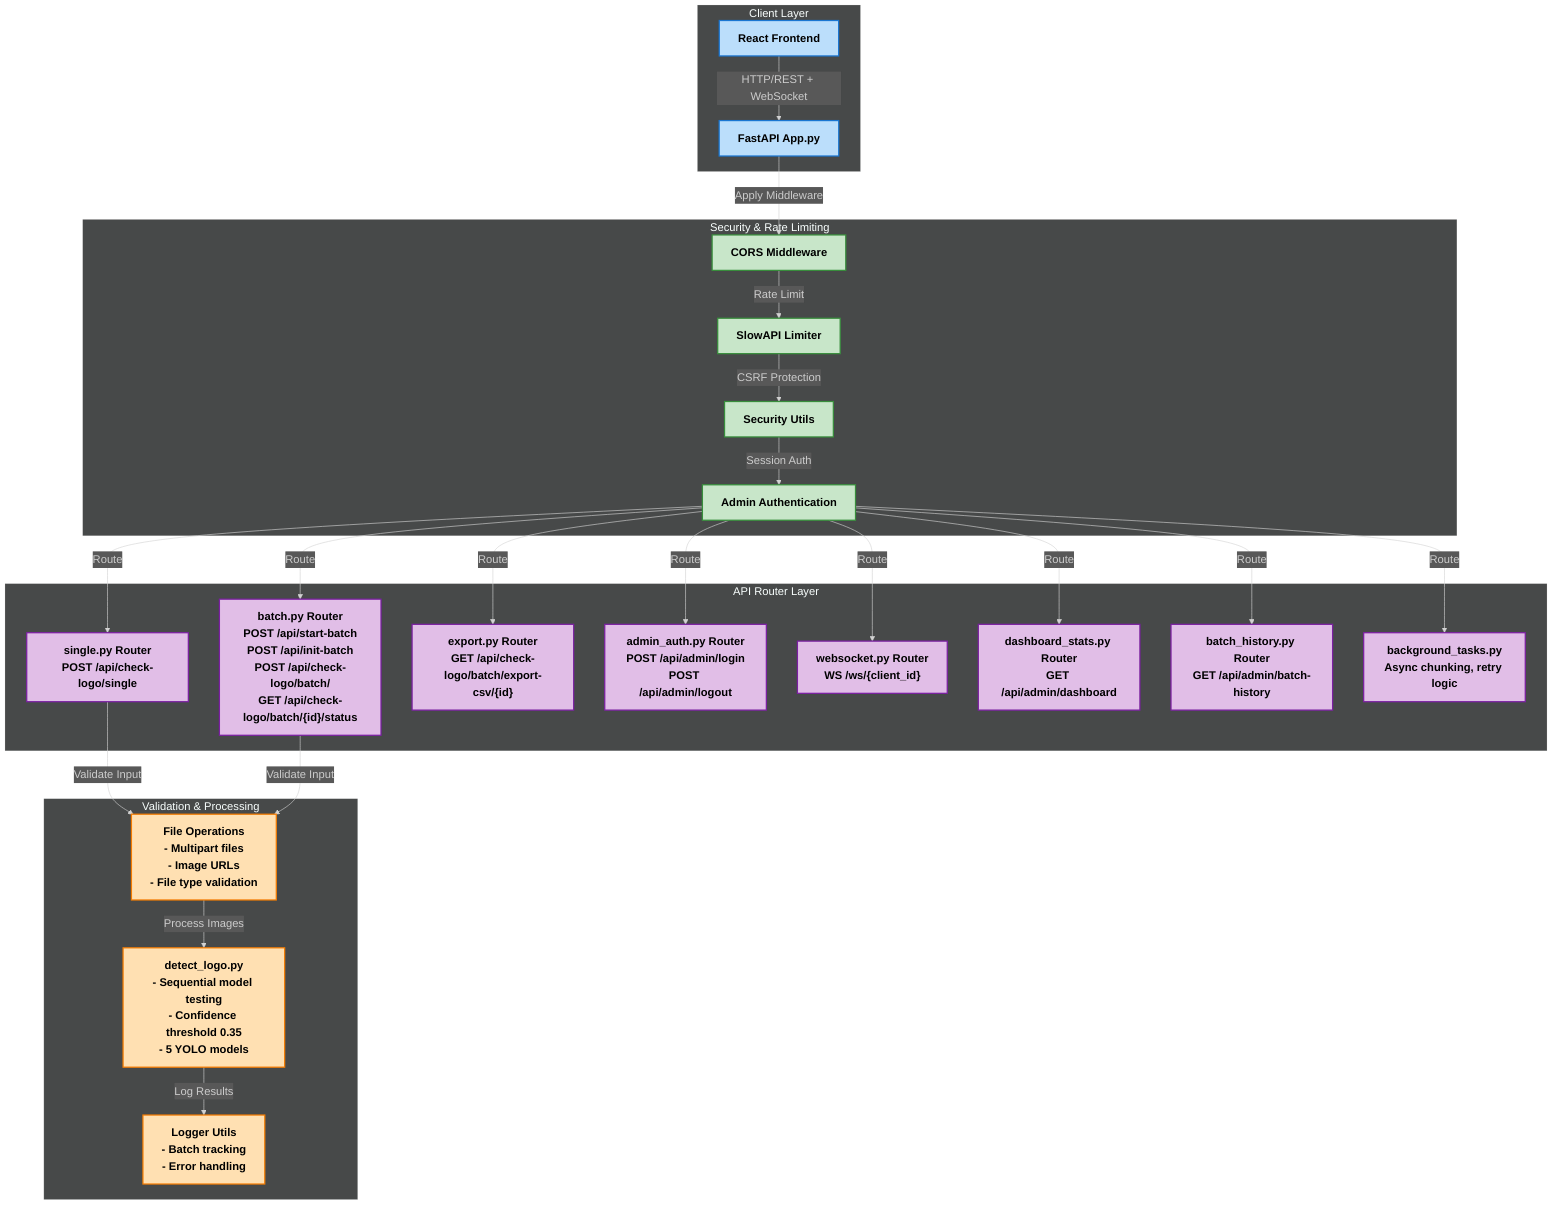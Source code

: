 %%{init: {'theme': 'dark', 'themeVariables': { 'fontFamily': 'arial', 'fontSize': '18px', 'fontWeight': 'bold'}}}%%
graph TD
    subgraph "Client Layer"
        style A fill:#bbdefb,stroke:#1976d2,stroke-width:2px,color:#000000,font-weight:bold
        style A1 fill:#bbdefb,stroke:#1976d2,stroke-width:2px,color:#000000,font-weight:bold
        A["React Frontend"] -->|"HTTP/REST + WebSocket"| A1["FastAPI App.py"]
    end

    subgraph "Security & Rate Limiting"
        style B fill:#c8e6c9,stroke:#388e3c,stroke-width:2px,color:#000000,font-weight:bold
        style C fill:#c8e6c9,stroke:#388e3c,stroke-width:2px,color:#000000,font-weight:bold
        style D fill:#c8e6c9,stroke:#388e3c,stroke-width:2px,color:#000000,font-weight:bold
        style E fill:#c8e6c9,stroke:#388e3c,stroke-width:2px,color:#000000,font-weight:bold
        A1 -->|"Apply Middleware"| B["CORS Middleware"]
        B -->|"Rate Limit"| C["SlowAPI Limiter"]
        C -->|"CSRF Protection"| D["Security Utils"]
        D -->|"Session Auth"| E["Admin Authentication"]
    end

    subgraph "API Router Layer"
        style F1 fill:#e1bee7,stroke:#7b1fa2,stroke-width:2px,color:#000000,font-weight:bold
        style F2 fill:#e1bee7,stroke:#7b1fa2,stroke-width:2px,color:#000000,font-weight:bold
        style F3 fill:#e1bee7,stroke:#7b1fa2,stroke-width:2px,color:#000000,font-weight:bold
        style F4 fill:#e1bee7,stroke:#7b1fa2,stroke-width:2px,color:#000000,font-weight:bold
        style F5 fill:#e1bee7,stroke:#7b1fa2,stroke-width:2px,color:#000000,font-weight:bold
        style F6 fill:#e1bee7,stroke:#7b1fa2,stroke-width:2px,color:#000000,font-weight:bold
        style F7 fill:#e1bee7,stroke:#7b1fa2,stroke-width:2px,color:#000000,font-weight:bold
        style F8 fill:#e1bee7,stroke:#7b1fa2,stroke-width:2px,color:#000000,font-weight:bold
        E -->|"Route"| F1["single.py Router<br/>POST /api/check-logo/single"]
        E -->|"Route"| F2["batch.py Router<br/>POST /api/start-batch<br/>POST /api/init-batch<br/>POST /api/check-logo/batch/<br/>GET /api/check-logo/batch/{id}/status"]
        E -->|"Route"| F3["export.py Router<br/>GET /api/check-logo/batch/export-csv/{id}"]
        E -->|"Route"| F4["admin_auth.py Router<br/>POST /api/admin/login<br/>POST /api/admin/logout"]
        E -->|"Route"| F5["websocket.py Router<br/>WS /ws/{client_id}"]
        E -->|"Route"| F6["dashboard_stats.py Router<br/>GET /api/admin/dashboard"]
        E -->|"Route"| F7["batch_history.py Router<br/>GET /api/admin/batch-history"]
        E -->|"Route"| F8["background_tasks.py<br/>Async chunking, retry logic"]
    end

    subgraph "Validation & Processing"
        style G fill:#ffe0b2,stroke:#f57c00,stroke-width:2px,color:#000000,font-weight:bold
        style H fill:#ffe0b2,stroke:#f57c00,stroke-width:2px,color:#000000,font-weight:bold
        style I fill:#ffe0b2,stroke:#f57c00,stroke-width:2px,color:#000000,font-weight:bold
        F1 & F2 -->|"Validate Input"| G["File Operations<br/>- Multipart files<br/>- Image URLs<br/>- File type validation"]
        G -->|"Process Images"| H["detect_logo.py<br/>- Sequential model testing<br/>- Confidence threshold 0.35<br/>- 5 YOLO models"]
        H -->|"Log Results"| I["Logger Utils<br/>- Batch tracking<br/>- Error handling"]
    end